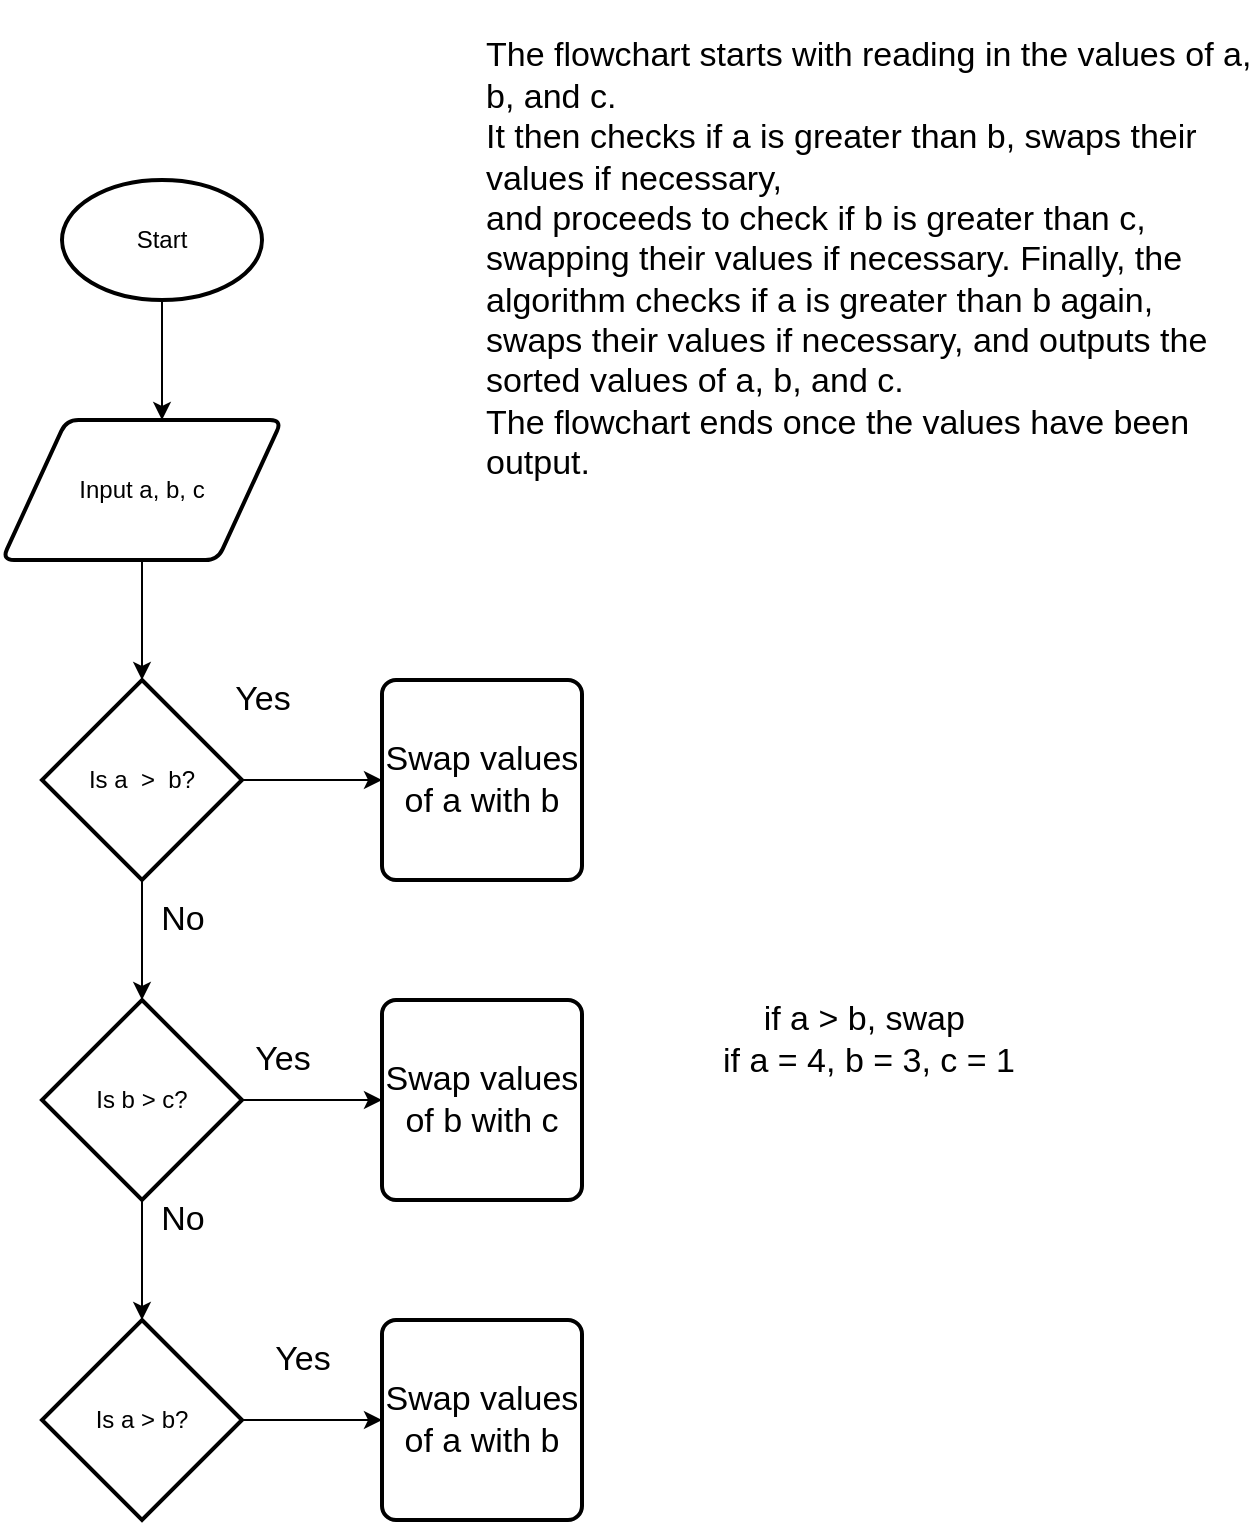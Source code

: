 <mxfile version="20.8.23" type="github">
  <diagram id="C5RBs43oDa-KdzZeNtuy" name="Page-1">
    <mxGraphModel dx="1134" dy="640" grid="1" gridSize="10" guides="1" tooltips="1" connect="1" arrows="1" fold="1" page="1" pageScale="1" pageWidth="827" pageHeight="1169" math="0" shadow="0">
      <root>
        <mxCell id="WIyWlLk6GJQsqaUBKTNV-0" />
        <mxCell id="WIyWlLk6GJQsqaUBKTNV-1" parent="WIyWlLk6GJQsqaUBKTNV-0" />
        <mxCell id="dSutSLIeZjgEqDhLuPaw-1" value="The flowchart starts with reading in the values of a, b, and c.&lt;br&gt;It then checks if a is greater than b, swaps their values if necessary, &lt;br&gt;and proceeds to check if b is greater than c, swapping their values if necessary. Finally, the algorithm checks if a is greater than b again, swaps their values if necessary, and outputs the sorted values of a, b, and c.&lt;br&gt;&lt;div style=&quot;&quot;&gt;&lt;span style=&quot;background-color: initial;&quot;&gt;The flowchart ends once the values have been output.&lt;/span&gt;&lt;/div&gt;" style="text;html=1;strokeColor=none;fillColor=none;align=left;verticalAlign=middle;whiteSpace=wrap;rounded=0;fontSize=17;" vertex="1" parent="WIyWlLk6GJQsqaUBKTNV-1">
          <mxGeometry x="380" y="130" width="386" height="260" as="geometry" />
        </mxCell>
        <mxCell id="dSutSLIeZjgEqDhLuPaw-4" value="" style="edgeStyle=orthogonalEdgeStyle;rounded=0;orthogonalLoop=1;jettySize=auto;html=1;" edge="1" parent="WIyWlLk6GJQsqaUBKTNV-1" source="dSutSLIeZjgEqDhLuPaw-2">
          <mxGeometry relative="1" as="geometry">
            <mxPoint x="220" y="340" as="targetPoint" />
          </mxGeometry>
        </mxCell>
        <mxCell id="dSutSLIeZjgEqDhLuPaw-2" value="Start" style="strokeWidth=2;html=1;shape=mxgraph.flowchart.start_1;whiteSpace=wrap;" vertex="1" parent="WIyWlLk6GJQsqaUBKTNV-1">
          <mxGeometry x="170" y="220" width="100" height="60" as="geometry" />
        </mxCell>
        <mxCell id="dSutSLIeZjgEqDhLuPaw-7" value="" style="edgeStyle=orthogonalEdgeStyle;rounded=0;orthogonalLoop=1;jettySize=auto;html=1;" edge="1" parent="WIyWlLk6GJQsqaUBKTNV-1" source="dSutSLIeZjgEqDhLuPaw-6">
          <mxGeometry relative="1" as="geometry">
            <mxPoint x="210" y="470" as="targetPoint" />
          </mxGeometry>
        </mxCell>
        <mxCell id="dSutSLIeZjgEqDhLuPaw-6" value="Input a, b, c" style="shape=parallelogram;html=1;strokeWidth=2;perimeter=parallelogramPerimeter;whiteSpace=wrap;rounded=1;arcSize=12;size=0.23;" vertex="1" parent="WIyWlLk6GJQsqaUBKTNV-1">
          <mxGeometry x="140" y="340" width="140" height="70" as="geometry" />
        </mxCell>
        <mxCell id="dSutSLIeZjgEqDhLuPaw-24" value="Yes" style="edgeStyle=orthogonalEdgeStyle;rounded=0;orthogonalLoop=1;jettySize=auto;html=1;fontSize=17;" edge="1" parent="WIyWlLk6GJQsqaUBKTNV-1" source="dSutSLIeZjgEqDhLuPaw-11" target="dSutSLIeZjgEqDhLuPaw-23">
          <mxGeometry x="-0.143" y="30" relative="1" as="geometry">
            <mxPoint as="offset" />
          </mxGeometry>
        </mxCell>
        <mxCell id="dSutSLIeZjgEqDhLuPaw-11" value="Is a &amp;gt; b?" style="strokeWidth=2;html=1;shape=mxgraph.flowchart.decision;whiteSpace=wrap;" vertex="1" parent="WIyWlLk6GJQsqaUBKTNV-1">
          <mxGeometry x="160" y="790" width="100" height="100" as="geometry" />
        </mxCell>
        <mxCell id="dSutSLIeZjgEqDhLuPaw-14" value="No" style="edgeStyle=orthogonalEdgeStyle;rounded=0;orthogonalLoop=1;jettySize=auto;html=1;fontSize=17;" edge="1" parent="WIyWlLk6GJQsqaUBKTNV-1" source="dSutSLIeZjgEqDhLuPaw-12" target="dSutSLIeZjgEqDhLuPaw-13">
          <mxGeometry x="-0.333" y="20" relative="1" as="geometry">
            <mxPoint as="offset" />
          </mxGeometry>
        </mxCell>
        <mxCell id="dSutSLIeZjgEqDhLuPaw-18" value="Yes" style="edgeStyle=orthogonalEdgeStyle;rounded=0;orthogonalLoop=1;jettySize=auto;html=1;fontSize=17;" edge="1" parent="WIyWlLk6GJQsqaUBKTNV-1" source="dSutSLIeZjgEqDhLuPaw-12" target="dSutSLIeZjgEqDhLuPaw-17">
          <mxGeometry x="-0.714" y="40" relative="1" as="geometry">
            <mxPoint as="offset" />
          </mxGeometry>
        </mxCell>
        <mxCell id="dSutSLIeZjgEqDhLuPaw-12" value="Is a&amp;nbsp; &amp;gt;&amp;nbsp; b?" style="strokeWidth=2;html=1;shape=mxgraph.flowchart.decision;whiteSpace=wrap;" vertex="1" parent="WIyWlLk6GJQsqaUBKTNV-1">
          <mxGeometry x="160" y="470" width="100" height="100" as="geometry" />
        </mxCell>
        <mxCell id="dSutSLIeZjgEqDhLuPaw-15" value="&lt;font style=&quot;font-size: 17px;&quot;&gt;No&lt;/font&gt;" style="edgeStyle=orthogonalEdgeStyle;rounded=0;orthogonalLoop=1;jettySize=auto;html=1;" edge="1" parent="WIyWlLk6GJQsqaUBKTNV-1" source="dSutSLIeZjgEqDhLuPaw-13" target="dSutSLIeZjgEqDhLuPaw-11">
          <mxGeometry x="-0.667" y="20" relative="1" as="geometry">
            <mxPoint as="offset" />
          </mxGeometry>
        </mxCell>
        <mxCell id="dSutSLIeZjgEqDhLuPaw-22" value="Yes" style="edgeStyle=orthogonalEdgeStyle;rounded=0;orthogonalLoop=1;jettySize=auto;html=1;fontSize=17;" edge="1" parent="WIyWlLk6GJQsqaUBKTNV-1" source="dSutSLIeZjgEqDhLuPaw-13" target="dSutSLIeZjgEqDhLuPaw-21">
          <mxGeometry x="-0.429" y="20" relative="1" as="geometry">
            <mxPoint as="offset" />
          </mxGeometry>
        </mxCell>
        <mxCell id="dSutSLIeZjgEqDhLuPaw-13" value="Is b &amp;gt; c?" style="strokeWidth=2;html=1;shape=mxgraph.flowchart.decision;whiteSpace=wrap;" vertex="1" parent="WIyWlLk6GJQsqaUBKTNV-1">
          <mxGeometry x="160" y="630" width="100" height="100" as="geometry" />
        </mxCell>
        <mxCell id="dSutSLIeZjgEqDhLuPaw-17" value="Swap values&lt;br&gt;of a with b" style="rounded=1;whiteSpace=wrap;html=1;absoluteArcSize=1;arcSize=14;strokeWidth=2;fontSize=17;" vertex="1" parent="WIyWlLk6GJQsqaUBKTNV-1">
          <mxGeometry x="330" y="470" width="100" height="100" as="geometry" />
        </mxCell>
        <mxCell id="dSutSLIeZjgEqDhLuPaw-21" value="Swap values&lt;br&gt;of b with c" style="rounded=1;whiteSpace=wrap;html=1;absoluteArcSize=1;arcSize=14;strokeWidth=2;fontSize=17;" vertex="1" parent="WIyWlLk6GJQsqaUBKTNV-1">
          <mxGeometry x="330" y="630" width="100" height="100" as="geometry" />
        </mxCell>
        <mxCell id="dSutSLIeZjgEqDhLuPaw-23" value="Swap values&lt;br&gt;of a with b" style="rounded=1;whiteSpace=wrap;html=1;absoluteArcSize=1;arcSize=14;strokeWidth=2;fontSize=17;" vertex="1" parent="WIyWlLk6GJQsqaUBKTNV-1">
          <mxGeometry x="330" y="790" width="100" height="100" as="geometry" />
        </mxCell>
        <mxCell id="dSutSLIeZjgEqDhLuPaw-26" value="if a &amp;gt; b, swap&amp;nbsp;&lt;br&gt;if a = 4, b = 3, c = 1" style="text;html=1;align=center;verticalAlign=middle;resizable=0;points=[];autosize=1;strokeColor=none;fillColor=none;fontSize=17;" vertex="1" parent="WIyWlLk6GJQsqaUBKTNV-1">
          <mxGeometry x="488" y="625" width="170" height="50" as="geometry" />
        </mxCell>
      </root>
    </mxGraphModel>
  </diagram>
</mxfile>
